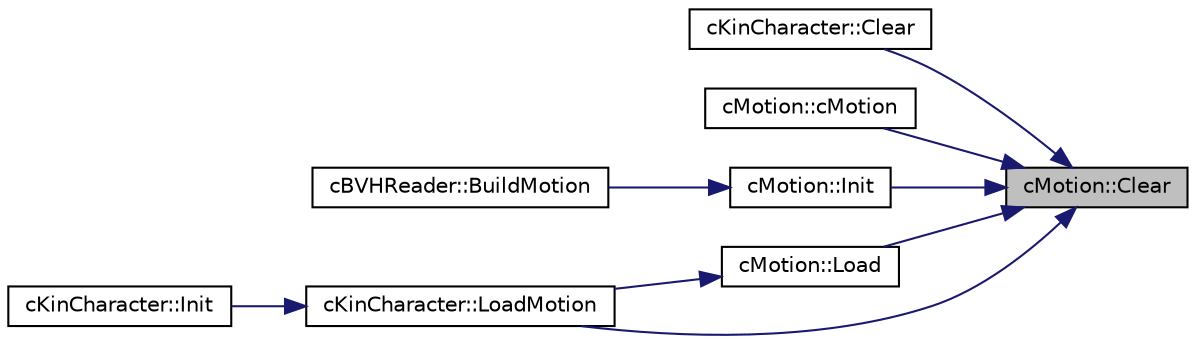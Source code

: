 digraph "cMotion::Clear"
{
 // LATEX_PDF_SIZE
  edge [fontname="Helvetica",fontsize="10",labelfontname="Helvetica",labelfontsize="10"];
  node [fontname="Helvetica",fontsize="10",shape=record];
  rankdir="RL";
  Node1 [label="cMotion::Clear",height=0.2,width=0.4,color="black", fillcolor="grey75", style="filled", fontcolor="black",tooltip=" "];
  Node1 -> Node2 [dir="back",color="midnightblue",fontsize="10",style="solid",fontname="Helvetica"];
  Node2 [label="cKinCharacter::Clear",height=0.2,width=0.4,color="black", fillcolor="white", style="filled",URL="$classc_kin_character.html#aa04450d9ce706df46bf37d95c21a3883",tooltip=" "];
  Node1 -> Node3 [dir="back",color="midnightblue",fontsize="10",style="solid",fontname="Helvetica"];
  Node3 [label="cMotion::cMotion",height=0.2,width=0.4,color="black", fillcolor="white", style="filled",URL="$classc_motion.html#aaa4e69284cc912868fa86e84285f6c56",tooltip=" "];
  Node1 -> Node4 [dir="back",color="midnightblue",fontsize="10",style="solid",fontname="Helvetica"];
  Node4 [label="cMotion::Init",height=0.2,width=0.4,color="black", fillcolor="white", style="filled",URL="$classc_motion.html#a4956f7ab85031b6315d8f37c55f4150e",tooltip=" "];
  Node4 -> Node5 [dir="back",color="midnightblue",fontsize="10",style="solid",fontname="Helvetica"];
  Node5 [label="cBVHReader::BuildMotion",height=0.2,width=0.4,color="black", fillcolor="white", style="filled",URL="$classc_b_v_h_reader.html#a22b8a4d39f27238ac3fdfa647b428287",tooltip=" "];
  Node1 -> Node6 [dir="back",color="midnightblue",fontsize="10",style="solid",fontname="Helvetica"];
  Node6 [label="cMotion::Load",height=0.2,width=0.4,color="black", fillcolor="white", style="filled",URL="$classc_motion.html#a477a235be5644e9d4eafec1fa1ff2547",tooltip=" "];
  Node6 -> Node7 [dir="back",color="midnightblue",fontsize="10",style="solid",fontname="Helvetica"];
  Node7 [label="cKinCharacter::LoadMotion",height=0.2,width=0.4,color="black", fillcolor="white", style="filled",URL="$classc_kin_character.html#aadfb26f290511a722fa701f7cf134845",tooltip=" "];
  Node7 -> Node8 [dir="back",color="midnightblue",fontsize="10",style="solid",fontname="Helvetica"];
  Node8 [label="cKinCharacter::Init",height=0.2,width=0.4,color="black", fillcolor="white", style="filled",URL="$classc_kin_character.html#a8aae2e1ec2b7b0fcdfc9b6ee2b4df4b7",tooltip=" "];
  Node1 -> Node7 [dir="back",color="midnightblue",fontsize="10",style="solid",fontname="Helvetica"];
}
